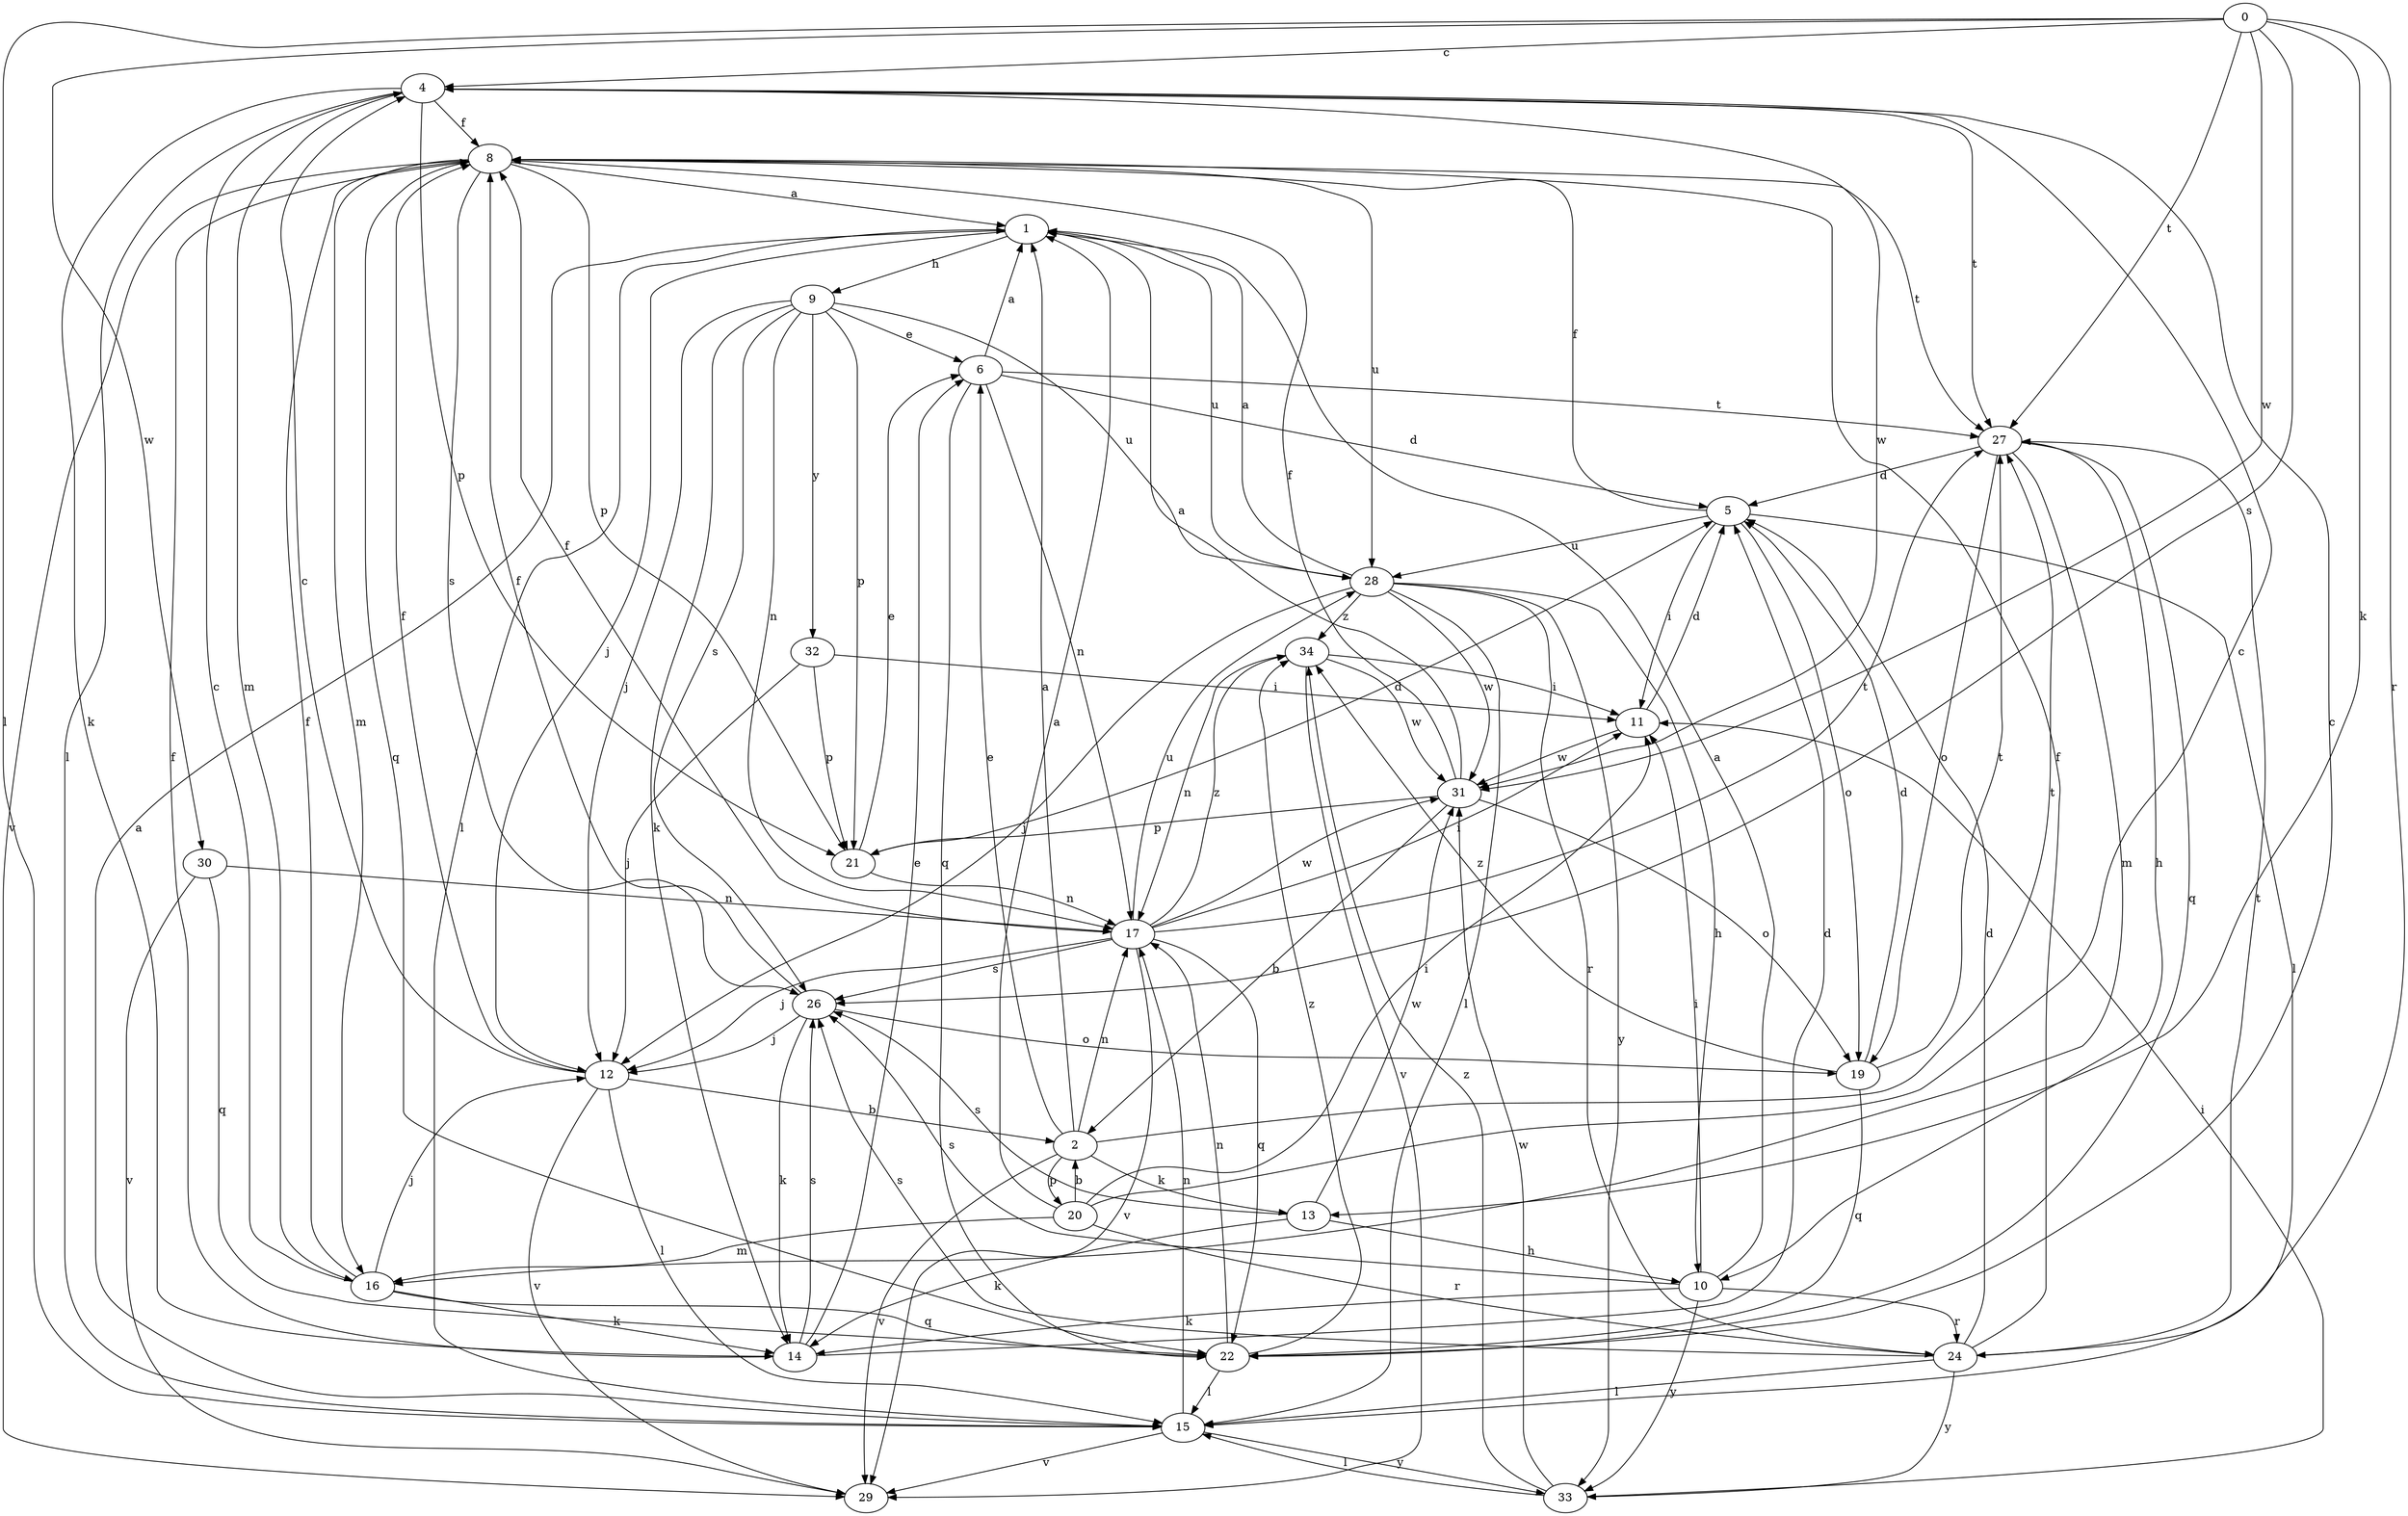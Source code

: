 strict digraph  {
0;
1;
2;
4;
5;
6;
8;
9;
10;
11;
12;
13;
14;
15;
16;
17;
19;
20;
21;
22;
24;
26;
27;
28;
29;
30;
31;
32;
33;
34;
0 -> 4  [label=c];
0 -> 13  [label=k];
0 -> 15  [label=l];
0 -> 24  [label=r];
0 -> 26  [label=s];
0 -> 27  [label=t];
0 -> 30  [label=w];
0 -> 31  [label=w];
1 -> 9  [label=h];
1 -> 12  [label=j];
1 -> 15  [label=l];
1 -> 28  [label=u];
2 -> 1  [label=a];
2 -> 6  [label=e];
2 -> 13  [label=k];
2 -> 17  [label=n];
2 -> 20  [label=p];
2 -> 27  [label=t];
2 -> 29  [label=v];
4 -> 8  [label=f];
4 -> 14  [label=k];
4 -> 15  [label=l];
4 -> 16  [label=m];
4 -> 21  [label=p];
4 -> 27  [label=t];
4 -> 31  [label=w];
5 -> 8  [label=f];
5 -> 11  [label=i];
5 -> 15  [label=l];
5 -> 19  [label=o];
5 -> 28  [label=u];
6 -> 1  [label=a];
6 -> 5  [label=d];
6 -> 17  [label=n];
6 -> 22  [label=q];
6 -> 27  [label=t];
8 -> 1  [label=a];
8 -> 16  [label=m];
8 -> 21  [label=p];
8 -> 22  [label=q];
8 -> 26  [label=s];
8 -> 27  [label=t];
8 -> 28  [label=u];
8 -> 29  [label=v];
9 -> 6  [label=e];
9 -> 12  [label=j];
9 -> 14  [label=k];
9 -> 17  [label=n];
9 -> 21  [label=p];
9 -> 26  [label=s];
9 -> 28  [label=u];
9 -> 32  [label=y];
10 -> 1  [label=a];
10 -> 11  [label=i];
10 -> 14  [label=k];
10 -> 24  [label=r];
10 -> 26  [label=s];
10 -> 33  [label=y];
11 -> 5  [label=d];
11 -> 31  [label=w];
12 -> 2  [label=b];
12 -> 4  [label=c];
12 -> 8  [label=f];
12 -> 15  [label=l];
12 -> 29  [label=v];
13 -> 10  [label=h];
13 -> 14  [label=k];
13 -> 26  [label=s];
13 -> 31  [label=w];
14 -> 5  [label=d];
14 -> 6  [label=e];
14 -> 8  [label=f];
14 -> 26  [label=s];
15 -> 1  [label=a];
15 -> 17  [label=n];
15 -> 29  [label=v];
15 -> 33  [label=y];
16 -> 4  [label=c];
16 -> 8  [label=f];
16 -> 12  [label=j];
16 -> 14  [label=k];
16 -> 22  [label=q];
17 -> 8  [label=f];
17 -> 11  [label=i];
17 -> 12  [label=j];
17 -> 22  [label=q];
17 -> 26  [label=s];
17 -> 27  [label=t];
17 -> 28  [label=u];
17 -> 29  [label=v];
17 -> 31  [label=w];
17 -> 34  [label=z];
19 -> 5  [label=d];
19 -> 22  [label=q];
19 -> 27  [label=t];
19 -> 34  [label=z];
20 -> 1  [label=a];
20 -> 2  [label=b];
20 -> 4  [label=c];
20 -> 11  [label=i];
20 -> 16  [label=m];
20 -> 24  [label=r];
21 -> 5  [label=d];
21 -> 6  [label=e];
21 -> 17  [label=n];
22 -> 4  [label=c];
22 -> 15  [label=l];
22 -> 17  [label=n];
22 -> 34  [label=z];
24 -> 5  [label=d];
24 -> 8  [label=f];
24 -> 15  [label=l];
24 -> 26  [label=s];
24 -> 27  [label=t];
24 -> 33  [label=y];
26 -> 8  [label=f];
26 -> 12  [label=j];
26 -> 14  [label=k];
26 -> 19  [label=o];
27 -> 5  [label=d];
27 -> 10  [label=h];
27 -> 16  [label=m];
27 -> 19  [label=o];
27 -> 22  [label=q];
28 -> 1  [label=a];
28 -> 10  [label=h];
28 -> 12  [label=j];
28 -> 15  [label=l];
28 -> 24  [label=r];
28 -> 31  [label=w];
28 -> 33  [label=y];
28 -> 34  [label=z];
30 -> 17  [label=n];
30 -> 22  [label=q];
30 -> 29  [label=v];
31 -> 1  [label=a];
31 -> 2  [label=b];
31 -> 8  [label=f];
31 -> 19  [label=o];
31 -> 21  [label=p];
32 -> 11  [label=i];
32 -> 12  [label=j];
32 -> 21  [label=p];
33 -> 11  [label=i];
33 -> 15  [label=l];
33 -> 31  [label=w];
33 -> 34  [label=z];
34 -> 11  [label=i];
34 -> 17  [label=n];
34 -> 29  [label=v];
34 -> 31  [label=w];
}
